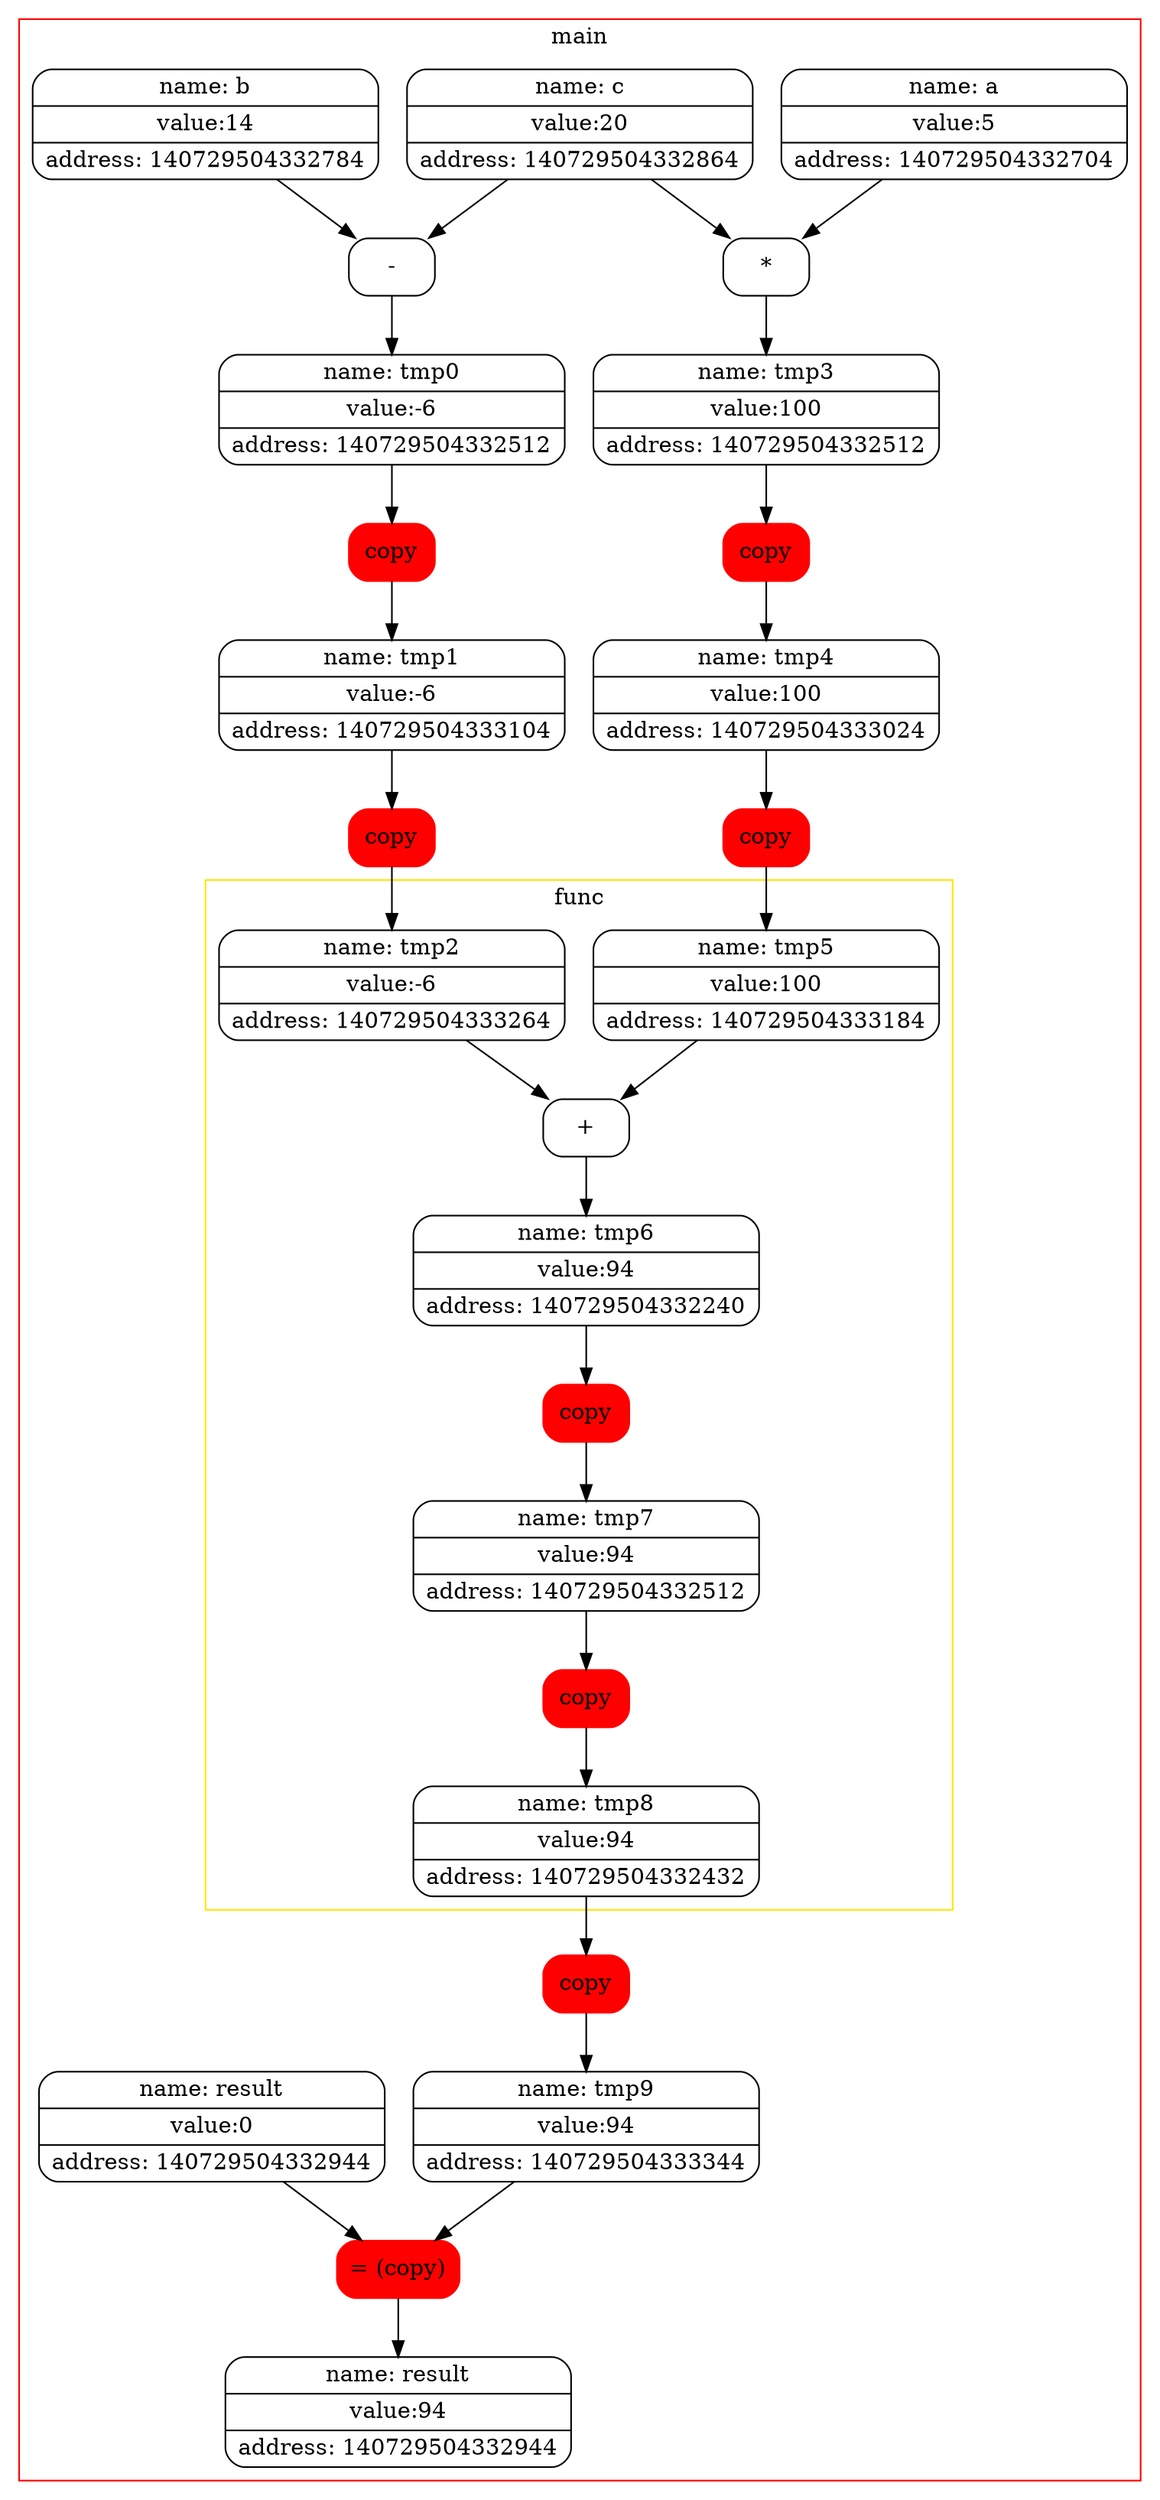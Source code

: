 digraph G{
trankdir=HR;
node[shape=Mrecord];

subgraph "cluster_0" {
label = main;
color = "0.0,1,1";
1[label="{ {name: a} | {value:5} | {address: 140729504332704}} " ];
2[label="{ {name: b} | {value:14} | {address: 140729504332784}} " ];
3[label="{ {name: c} | {value:20} | {address: 140729504332864}} " ];
4[label="{ {name: result} | {value:0} | {address: 140729504332944}} " ];
5[label="-" color = "black" style = ""];
2->5;
3->5;
6[label="{ {name: tmp0} | {value:-6} | {address: 140729504332512}} " ];
5->6;
7[label="copy" color = "red" style = "filled"];
6->7;
8[label="{ {name: tmp1} | {value:-6} | {address: 140729504333104}} " ];
7->8;
9[label="copy" color = "red" style = "filled"];
8->9;
10[label="{ {name: tmp2} | {value:-6} | {address: 140729504333264}} " ];
9->10;
11[label="*" color = "black" style = ""];
1->11;
3->11;
12[label="{ {name: tmp3} | {value:100} | {address: 140729504332512}} " ];
11->12;
13[label="copy" color = "red" style = "filled"];
12->13;
14[label="{ {name: tmp4} | {value:100} | {address: 140729504333024}} " ];
13->14;
15[label="copy" color = "red" style = "filled"];
14->15;
16[label="{ {name: tmp5} | {value:100} | {address: 140729504333184}} " ];
15->16;
subgraph "cluster_1" {
label = func;
color = "0.15,1,1";
17[label="+" color = "black" style = ""];
16->17;
10->17;
18[label="{ {name: tmp6} | {value:94} | {address: 140729504332240}} " ];
17->18;
19[label="copy" color = "red" style = "filled"];
18->19;
20[label="{ {name: tmp7} | {value:94} | {address: 140729504332512}} " ];
19->20;
21[label="copy" color = "red" style = "filled"];
20->21;
22[label="{ {name: tmp8} | {value:94} | {address: 140729504332432}} " ];
21->22;
}
23[label="copy" color = "red" style = "filled"];
22->23;
24[label="{ {name: tmp9} | {value:94} | {address: 140729504333344}} " ];
23->24;
25[label="= (copy)" color = "red" style = "filled"];
4->25;
24->25;
26[label="{ {name: result} | {value:94} | {address: 140729504332944}} " ];
25->26;
}
}